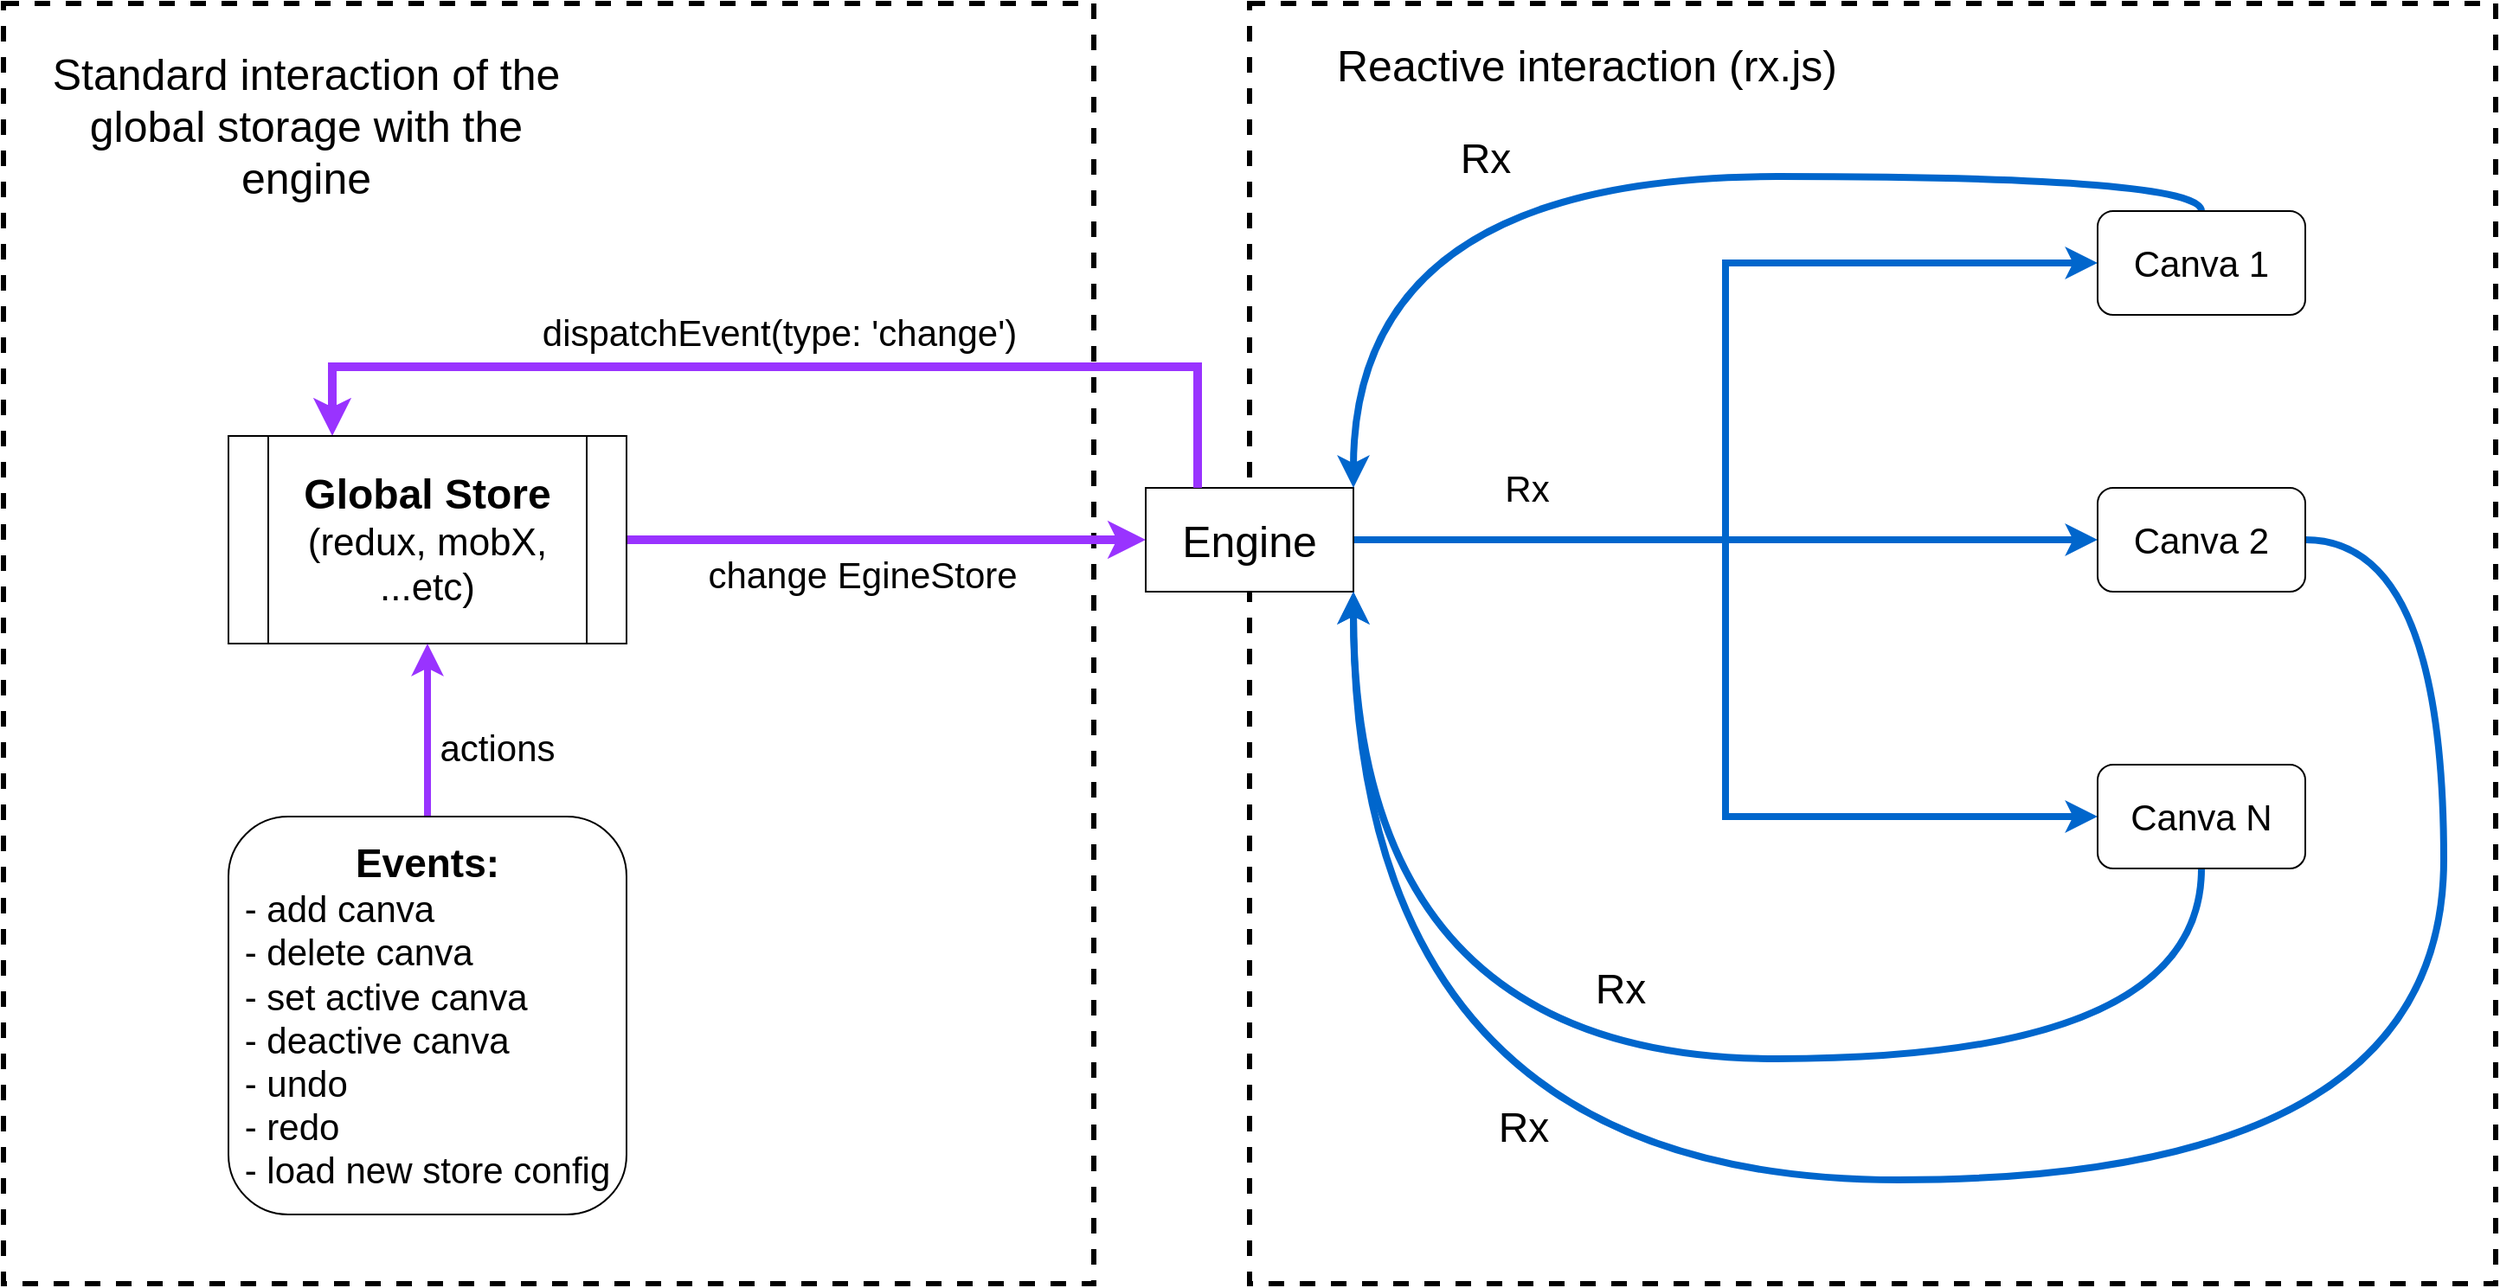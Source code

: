 <mxfile>
    <diagram id="IjhP7WQ8N9Kzp8KFR6S0" name="flow">
        <mxGraphModel dx="2140" dy="1451" grid="1" gridSize="10" guides="1" tooltips="1" connect="1" arrows="1" fold="1" page="1" pageScale="1" pageWidth="1654" pageHeight="1169" background="none" math="0" shadow="0">
            <root>
                <mxCell id="0"/>
                <mxCell id="1" value="V1" style="" parent="0"/>
                <mxCell id="8Dk_C0bn3lSHWaLW4Oci-33" value="" style="rounded=0;whiteSpace=wrap;html=1;fontSize=25;strokeWidth=3;dashed=1;fillColor=none;" vertex="1" parent="1">
                    <mxGeometry x="120" y="130" width="630" height="740" as="geometry"/>
                </mxCell>
                <mxCell id="8Dk_C0bn3lSHWaLW4Oci-30" value="" style="rounded=0;whiteSpace=wrap;html=1;fontSize=25;strokeWidth=3;dashed=1;fillColor=none;" vertex="1" parent="1">
                    <mxGeometry x="840" y="130" width="720" height="740" as="geometry"/>
                </mxCell>
                <mxCell id="3" style="edgeStyle=orthogonalEdgeStyle;rounded=0;orthogonalLoop=1;jettySize=auto;html=1;entryX=0;entryY=0.5;entryDx=0;entryDy=0;fontSize=21;strokeWidth=4;strokeColor=#0066CC;" parent="1" source="6" target="8" edge="1">
                    <mxGeometry relative="1" as="geometry"/>
                </mxCell>
                <mxCell id="4" style="edgeStyle=orthogonalEdgeStyle;rounded=0;orthogonalLoop=1;jettySize=auto;html=1;entryX=0;entryY=0.5;entryDx=0;entryDy=0;fontSize=21;strokeWidth=4;strokeColor=#0066CC;" parent="1" source="6" target="10" edge="1">
                    <mxGeometry relative="1" as="geometry"/>
                </mxCell>
                <mxCell id="5" value="Rx" style="edgeStyle=orthogonalEdgeStyle;rounded=0;orthogonalLoop=1;jettySize=auto;html=1;entryX=0;entryY=0.5;entryDx=0;entryDy=0;fontSize=21;strokeWidth=4;strokeColor=#0066CC;labelBackgroundColor=none;" parent="1" source="6" target="12" edge="1">
                    <mxGeometry x="-0.661" y="30" relative="1" as="geometry">
                        <mxPoint as="offset"/>
                    </mxGeometry>
                </mxCell>
                <mxCell id="23" style="edgeStyle=none;html=1;entryX=1;entryY=0.5;entryDx=0;entryDy=0;startArrow=classic;startFill=1;endArrow=none;endFill=0;fillColor=#6a00ff;strokeColor=#9933FF;strokeWidth=5;" edge="1" parent="1" source="6" target="14">
                    <mxGeometry relative="1" as="geometry"/>
                </mxCell>
                <mxCell id="27" value="change EgineStore" style="edgeLabel;html=1;align=center;verticalAlign=middle;resizable=0;points=[];fontSize=21;" vertex="1" connectable="0" parent="23">
                    <mxGeometry x="0.092" y="-2" relative="1" as="geometry">
                        <mxPoint y="22" as="offset"/>
                    </mxGeometry>
                </mxCell>
                <mxCell id="6" value="&lt;font style=&quot;font-size: 25px&quot;&gt;Engine&lt;/font&gt;" style="rounded=0;whiteSpace=wrap;html=1;" parent="1" vertex="1">
                    <mxGeometry x="780" y="410" width="120" height="60" as="geometry"/>
                </mxCell>
                <mxCell id="7" style="edgeStyle=orthogonalEdgeStyle;rounded=0;orthogonalLoop=1;jettySize=auto;html=1;entryX=1;entryY=0;entryDx=0;entryDy=0;fontSize=21;strokeColor=#0066CC;strokeWidth=4;exitX=0.5;exitY=0;exitDx=0;exitDy=0;curved=1;" parent="1" source="8" target="6" edge="1">
                    <mxGeometry relative="1" as="geometry"/>
                </mxCell>
                <mxCell id="19" value="Rx" style="edgeLabel;html=1;align=center;verticalAlign=middle;resizable=0;points=[];fontSize=24;labelBackgroundColor=none;" parent="7" vertex="1" connectable="0">
                    <mxGeometry x="0.219" y="30" relative="1" as="geometry">
                        <mxPoint x="-14" y="-40" as="offset"/>
                    </mxGeometry>
                </mxCell>
                <mxCell id="8" value="Canva 1" style="rounded=1;whiteSpace=wrap;html=1;fontSize=21;" parent="1" vertex="1">
                    <mxGeometry x="1330" y="250" width="120" height="60" as="geometry"/>
                </mxCell>
                <mxCell id="15" style="edgeStyle=orthogonalEdgeStyle;html=1;entryX=1;entryY=1;entryDx=0;entryDy=0;curved=1;strokeWidth=4;strokeColor=#0066CC;" parent="1" source="10" target="6" edge="1">
                    <mxGeometry relative="1" as="geometry">
                        <Array as="points">
                            <mxPoint x="1530" y="440"/>
                            <mxPoint x="1530" y="810"/>
                            <mxPoint x="900" y="810"/>
                        </Array>
                    </mxGeometry>
                </mxCell>
                <mxCell id="18" value="Rx" style="edgeLabel;html=1;align=center;verticalAlign=middle;resizable=0;points=[];fontSize=24;labelBackgroundColor=none;" parent="15" vertex="1" connectable="0">
                    <mxGeometry x="0.384" y="-61" relative="1" as="geometry">
                        <mxPoint y="31" as="offset"/>
                    </mxGeometry>
                </mxCell>
                <mxCell id="10" value="Canva 2" style="rounded=1;whiteSpace=wrap;html=1;fontSize=21;" parent="1" vertex="1">
                    <mxGeometry x="1330" y="410" width="120" height="60" as="geometry"/>
                </mxCell>
                <mxCell id="11" style="edgeStyle=orthogonalEdgeStyle;curved=1;rounded=0;orthogonalLoop=1;jettySize=auto;html=1;entryX=1;entryY=1;entryDx=0;entryDy=0;fontSize=21;strokeColor=#0066CC;strokeWidth=4;" parent="1" source="12" target="6" edge="1">
                    <mxGeometry relative="1" as="geometry">
                        <Array as="points">
                            <mxPoint x="1390" y="740"/>
                            <mxPoint x="900" y="740"/>
                        </Array>
                    </mxGeometry>
                </mxCell>
                <mxCell id="16" value="&lt;font style=&quot;font-size: 24px&quot;&gt;Rx&lt;/font&gt;" style="edgeLabel;html=1;align=center;verticalAlign=middle;resizable=0;points=[];labelBackgroundColor=none;" parent="11" vertex="1" connectable="0">
                    <mxGeometry x="0.118" y="-21" relative="1" as="geometry">
                        <mxPoint x="40" y="-19" as="offset"/>
                    </mxGeometry>
                </mxCell>
                <mxCell id="12" value="Canva N" style="rounded=1;whiteSpace=wrap;html=1;fontSize=21;" parent="1" vertex="1">
                    <mxGeometry x="1330" y="570" width="120" height="60" as="geometry"/>
                </mxCell>
                <mxCell id="13" style="edgeStyle=orthogonalEdgeStyle;rounded=0;orthogonalLoop=1;jettySize=auto;html=1;entryX=0.25;entryY=0;entryDx=0;entryDy=0;fontSize=21;startArrow=classic;startFill=1;endArrow=none;endFill=0;fillColor=#6a00ff;strokeColor=#9933FF;strokeWidth=5;" parent="1" source="14" target="6" edge="1">
                    <mxGeometry relative="1" as="geometry">
                        <Array as="points">
                            <mxPoint x="310" y="340"/>
                            <mxPoint x="810" y="340"/>
                        </Array>
                    </mxGeometry>
                </mxCell>
                <mxCell id="24" value="&lt;font style=&quot;font-size: 21px&quot;&gt;dispatchEvent(type: 'change')&lt;/font&gt;" style="edgeLabel;html=1;align=center;verticalAlign=middle;resizable=0;points=[];" vertex="1" connectable="0" parent="13">
                    <mxGeometry x="0.508" y="-2" relative="1" as="geometry">
                        <mxPoint x="-162" y="-22" as="offset"/>
                    </mxGeometry>
                </mxCell>
                <mxCell id="14" value="&lt;font&gt;&lt;b style=&quot;font-size: 24px&quot;&gt;Global Store&lt;/b&gt;&lt;br&gt;&lt;font style=&quot;font-size: 22px&quot;&gt;(redux, mobX, ...etc)&lt;/font&gt;&lt;br&gt;&lt;/font&gt;" style="shape=process;whiteSpace=wrap;html=1;backgroundOutline=1;fontSize=21;" parent="1" vertex="1">
                    <mxGeometry x="250" y="380" width="230" height="120" as="geometry"/>
                </mxCell>
                <mxCell id="22" style="edgeStyle=none;html=1;entryX=0.5;entryY=1;entryDx=0;entryDy=0;strokeColor=#9933FF;strokeWidth=4;" edge="1" parent="1" source="21" target="14">
                    <mxGeometry relative="1" as="geometry"/>
                </mxCell>
                <mxCell id="25" value="actions" style="edgeLabel;html=1;align=center;verticalAlign=middle;resizable=0;points=[];fontSize=21;" vertex="1" connectable="0" parent="22">
                    <mxGeometry x="-0.169" y="-3" relative="1" as="geometry">
                        <mxPoint x="37" y="1" as="offset"/>
                    </mxGeometry>
                </mxCell>
                <mxCell id="21" value="&lt;font&gt;&lt;font&gt;&lt;b&gt;&lt;font style=&quot;font-size: 23px&quot;&gt;Events:&lt;/font&gt;&lt;/b&gt;&lt;br&gt;&lt;div style=&quot;text-align: left&quot;&gt;&lt;span style=&quot;font-size: 21px&quot;&gt;- add canva&lt;/span&gt;&lt;/div&gt;&lt;span style=&quot;font-size: 21px&quot;&gt;&lt;div style=&quot;text-align: left&quot;&gt;&lt;span&gt;- delete canva&lt;/span&gt;&lt;/div&gt;&lt;/span&gt;&lt;span style=&quot;font-size: 21px&quot;&gt;&lt;div style=&quot;text-align: left&quot;&gt;&lt;span&gt;- set active canva&amp;nbsp;&lt;/span&gt;&lt;/div&gt;&lt;/span&gt;&lt;/font&gt;&lt;font style=&quot;font-size: 21px&quot;&gt;&lt;div style=&quot;text-align: left&quot;&gt;&lt;span&gt;- deactive canva&lt;/span&gt;&lt;/div&gt;&lt;div style=&quot;text-align: left&quot;&gt;&lt;span&gt;- undo&lt;/span&gt;&lt;/div&gt;&lt;div style=&quot;text-align: left&quot;&gt;&lt;span&gt;- redo&lt;/span&gt;&lt;/div&gt;&lt;div style=&quot;text-align: left&quot;&gt;&lt;span&gt;- load new store config&lt;/span&gt;&lt;/div&gt;&lt;/font&gt;&lt;/font&gt;" style="rounded=1;whiteSpace=wrap;html=1;" vertex="1" parent="1">
                    <mxGeometry x="250" y="600" width="230" height="230" as="geometry"/>
                </mxCell>
                <mxCell id="8Dk_C0bn3lSHWaLW4Oci-31" value="Reactive interaction (rx.js)" style="text;html=1;strokeColor=none;fillColor=none;align=center;verticalAlign=middle;whiteSpace=wrap;rounded=0;dashed=1;fontSize=25;" vertex="1" parent="1">
                    <mxGeometry x="870" y="150" width="330" height="30" as="geometry"/>
                </mxCell>
                <mxCell id="8Dk_C0bn3lSHWaLW4Oci-32" value="&lt;font color=&quot;#ffffff&quot;&gt;.&lt;br&gt;.&lt;br&gt;.&lt;/font&gt;" style="text;html=1;strokeColor=none;fillColor=none;align=center;verticalAlign=middle;whiteSpace=wrap;rounded=0;dashed=1;labelBackgroundColor=none;fontSize=25;fontColor=none;" vertex="1" parent="1">
                    <mxGeometry x="1360" y="500" width="60" height="30" as="geometry"/>
                </mxCell>
                <mxCell id="8Dk_C0bn3lSHWaLW4Oci-34" value="Standard interaction of the global storage with the engine" style="text;html=1;strokeColor=none;fillColor=none;align=center;verticalAlign=middle;whiteSpace=wrap;rounded=0;dashed=1;fontSize=25;" vertex="1" parent="1">
                    <mxGeometry x="130" y="150" width="330" height="100" as="geometry"/>
                </mxCell>
            </root>
        </mxGraphModel>
    </diagram>
    <diagram id="55vLFe8fyQEX82D9CkS0" name="data">
        <mxGraphModel dx="1070" dy="726" grid="1" gridSize="10" guides="1" tooltips="1" connect="1" arrows="1" fold="1" page="1" pageScale="1" pageWidth="1654" pageHeight="1169" math="0" shadow="0">
            <root>
                <mxCell id="QZO9rsy6zoSPuyDkgayi-0"/>
                <mxCell id="QZO9rsy6zoSPuyDkgayi-1" parent="QZO9rsy6zoSPuyDkgayi-0"/>
                <mxCell id="OwN-0GboxwjuccDduTie-0" value="&lt;font&gt;&lt;b style=&quot;font-size: 24px&quot;&gt;Global Store&lt;/b&gt;&lt;br&gt;&lt;font style=&quot;font-size: 22px&quot;&gt;(redux, mobX, ...etc)&lt;/font&gt;&lt;br&gt;&lt;/font&gt;" style="shape=process;whiteSpace=wrap;html=1;backgroundOutline=1;fontSize=21;" vertex="1" parent="QZO9rsy6zoSPuyDkgayi-1">
                    <mxGeometry x="90" y="160" width="230" height="120" as="geometry"/>
                </mxCell>
                <mxCell id="eyjlGVcEYfoG39ztkfmR-0" value="&lt;font style=&quot;font-size: 25px&quot;&gt;Engine&lt;/font&gt;" style="rounded=0;whiteSpace=wrap;html=1;" vertex="1" parent="QZO9rsy6zoSPuyDkgayi-1">
                    <mxGeometry x="750" y="190" width="120" height="60" as="geometry"/>
                </mxCell>
                <mxCell id="C7o3LNbXF1RkWrr547MX-0" value="Canva N" style="rounded=1;whiteSpace=wrap;html=1;fontSize=21;" vertex="1" parent="QZO9rsy6zoSPuyDkgayi-1">
                    <mxGeometry x="1330" y="190" width="120" height="60" as="geometry"/>
                </mxCell>
                <mxCell id="C7o3LNbXF1RkWrr547MX-21" value="Store" style="swimlane;fontStyle=0;childLayout=stackLayout;horizontal=1;startSize=26;fillColor=none;horizontalStack=0;resizeParent=1;resizeParentMax=0;resizeLast=0;collapsible=1;marginBottom=0;labelBackgroundColor=none;fontSize=24;fontColor=#FFFFFF;strokeWidth=3;" vertex="1" parent="QZO9rsy6zoSPuyDkgayi-1">
                    <mxGeometry x="110" y="320" width="240" height="280" as="geometry"/>
                </mxCell>
                <mxCell id="C7o3LNbXF1RkWrr547MX-22" value="paste: [array]" style="text;strokeColor=none;fillColor=none;align=left;verticalAlign=top;spacingLeft=4;spacingRight=4;overflow=hidden;rotatable=0;points=[[0,0.5],[1,0.5]];portConstraint=eastwest;dashed=1;labelBackgroundColor=none;fontSize=23;fontColor=#FFFFFF;" vertex="1" parent="C7o3LNbXF1RkWrr547MX-21">
                    <mxGeometry y="26" width="240" height="44" as="geometry"/>
                </mxCell>
                <mxCell id="C7o3LNbXF1RkWrr547MX-23" value="future: [array]" style="text;strokeColor=none;fillColor=none;align=left;verticalAlign=top;spacingLeft=4;spacingRight=4;overflow=hidden;rotatable=0;points=[[0,0.5],[1,0.5]];portConstraint=eastwest;dashed=1;labelBackgroundColor=none;fontSize=23;fontColor=#FFFFFF;" vertex="1" parent="C7o3LNbXF1RkWrr547MX-21">
                    <mxGeometry y="70" width="240" height="40" as="geometry"/>
                </mxCell>
                <mxCell id="C7o3LNbXF1RkWrr547MX-40" value="currentState: {object}" style="swimlane;fontStyle=0;childLayout=stackLayout;horizontal=1;startSize=26;fillColor=none;horizontalStack=0;resizeParent=1;resizeParentMax=0;resizeLast=0;collapsible=1;marginBottom=0;dashed=1;labelBackgroundColor=none;fontSize=24;fontColor=#FFFFFF;strokeWidth=3;" vertex="1" parent="C7o3LNbXF1RkWrr547MX-21">
                    <mxGeometry y="110" width="240" height="170" as="geometry">
                        <mxRectangle y="110" width="230" height="30" as="alternateBounds"/>
                    </mxGeometry>
                </mxCell>
                <mxCell id="C7o3LNbXF1RkWrr547MX-41" value="+ field: type" style="text;strokeColor=none;fillColor=none;align=left;verticalAlign=top;spacingLeft=4;spacingRight=4;overflow=hidden;rotatable=0;points=[[0,0.5],[1,0.5]];portConstraint=eastwest;dashed=1;labelBackgroundColor=none;fontSize=24;fontColor=#FFFFFF;" vertex="1" parent="C7o3LNbXF1RkWrr547MX-40">
                    <mxGeometry y="26" width="240" height="44" as="geometry"/>
                </mxCell>
                <mxCell id="C7o3LNbXF1RkWrr547MX-42" value="+ field: type" style="text;strokeColor=none;fillColor=none;align=left;verticalAlign=top;spacingLeft=4;spacingRight=4;overflow=hidden;rotatable=0;points=[[0,0.5],[1,0.5]];portConstraint=eastwest;dashed=1;labelBackgroundColor=none;fontSize=24;fontColor=#FFFFFF;" vertex="1" parent="C7o3LNbXF1RkWrr547MX-40">
                    <mxGeometry y="70" width="240" height="50" as="geometry"/>
                </mxCell>
                <mxCell id="C7o3LNbXF1RkWrr547MX-43" value="+ field: type" style="text;strokeColor=none;fillColor=none;align=left;verticalAlign=top;spacingLeft=4;spacingRight=4;overflow=hidden;rotatable=0;points=[[0,0.5],[1,0.5]];portConstraint=eastwest;dashed=1;labelBackgroundColor=none;fontSize=24;fontColor=#FFFFFF;" vertex="1" parent="C7o3LNbXF1RkWrr547MX-40">
                    <mxGeometry y="120" width="240" height="50" as="geometry"/>
                </mxCell>
            </root>
        </mxGraphModel>
    </diagram>
</mxfile>